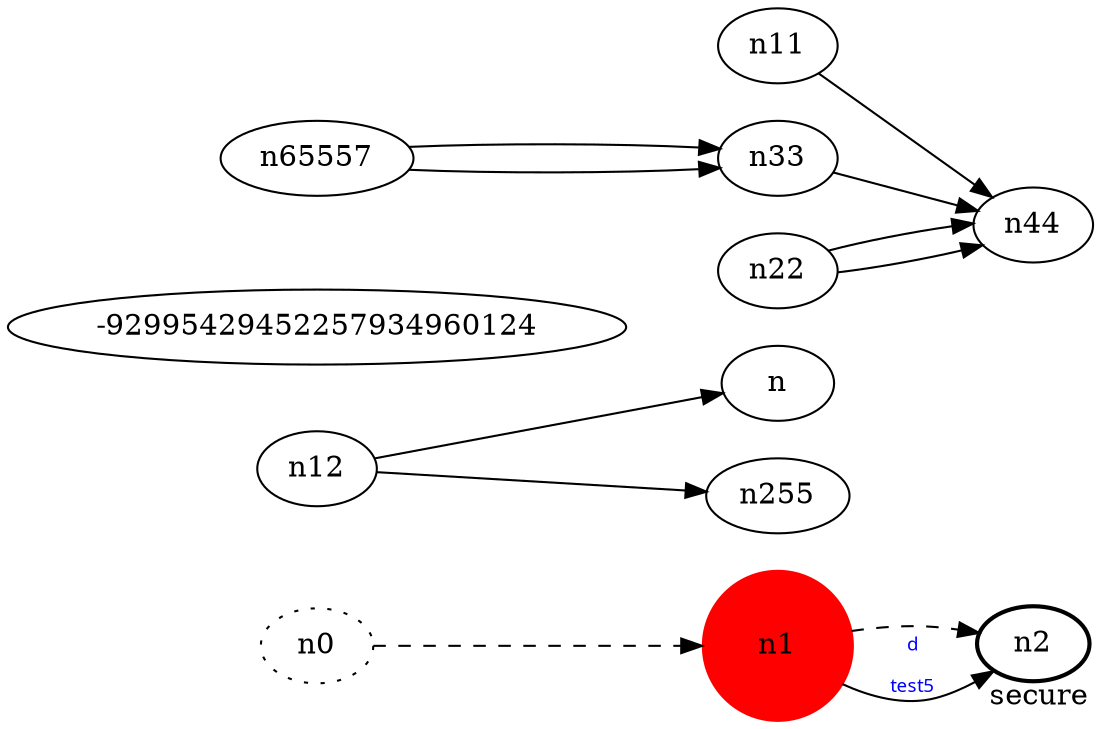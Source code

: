 digraph test5 {
	rankdir=LR;
	fontcolor=blue; /* c0; c1; c0 -- c1 */
	n0 [style=dotted, fillcolor="#123456"]; // c2; c3; c2 -- c3
	n1 [height=1, width=1, color=red, style=filled];
	n2 [style=bold, xlabel="secure"];
	n0 -> n1 -> n2[style=dashed];
	n1 -> n2 [fontname="comic sans", label="d\n\l\G", fontcolor=blue, fontsize=9];
	n12 -> n-92995429452257934960124;
	n12 -> n255;
	n11 -> n44;
	n65557 -> n33;
	n22 -> n44;
	n65557 -> n33;
	n22 -> n44;
	n33 -> n44;
}
